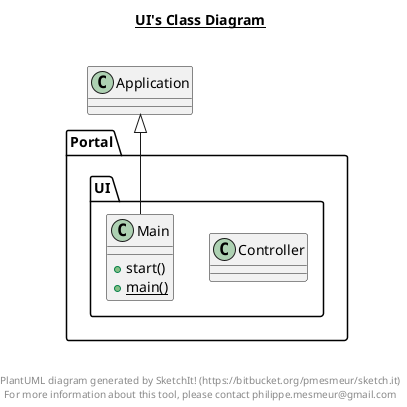 @startuml

title __UI's Class Diagram__\n

  package Portal.UI {
    class Controller {
    }
  }
  

  package Portal.UI {
    class Main {
        + start()
        {static} + main()
    }
  }
  

  Main -up-|> Application


right footer


PlantUML diagram generated by SketchIt! (https://bitbucket.org/pmesmeur/sketch.it)
For more information about this tool, please contact philippe.mesmeur@gmail.com
endfooter

@enduml
